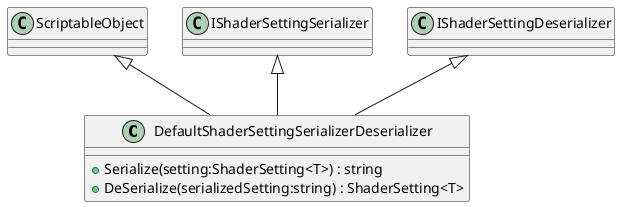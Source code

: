@startuml
class DefaultShaderSettingSerializerDeserializer {
    + Serialize(setting:ShaderSetting<T>) : string
    + DeSerialize(serializedSetting:string) : ShaderSetting<T>
}
ScriptableObject <|-- DefaultShaderSettingSerializerDeserializer
IShaderSettingSerializer <|-- DefaultShaderSettingSerializerDeserializer
IShaderSettingDeserializer <|-- DefaultShaderSettingSerializerDeserializer
@enduml
